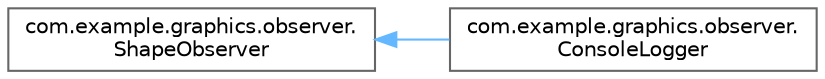digraph "Graphical Class Hierarchy"
{
 // LATEX_PDF_SIZE
  bgcolor="transparent";
  edge [fontname=Helvetica,fontsize=10,labelfontname=Helvetica,labelfontsize=10];
  node [fontname=Helvetica,fontsize=10,shape=box,height=0.2,width=0.4];
  rankdir="LR";
  Node0 [id="Node000000",label="com.example.graphics.observer.\lShapeObserver",height=0.2,width=0.4,color="grey40", fillcolor="white", style="filled",URL="$interfacecom_1_1example_1_1graphics_1_1observer_1_1ShapeObserver.html",tooltip=" "];
  Node0 -> Node1 [id="edge12_Node000000_Node000001",dir="back",color="steelblue1",style="solid",tooltip=" "];
  Node1 [id="Node000001",label="com.example.graphics.observer.\lConsoleLogger",height=0.2,width=0.4,color="grey40", fillcolor="white", style="filled",URL="$classcom_1_1example_1_1graphics_1_1observer_1_1ConsoleLogger.html",tooltip=" "];
}

